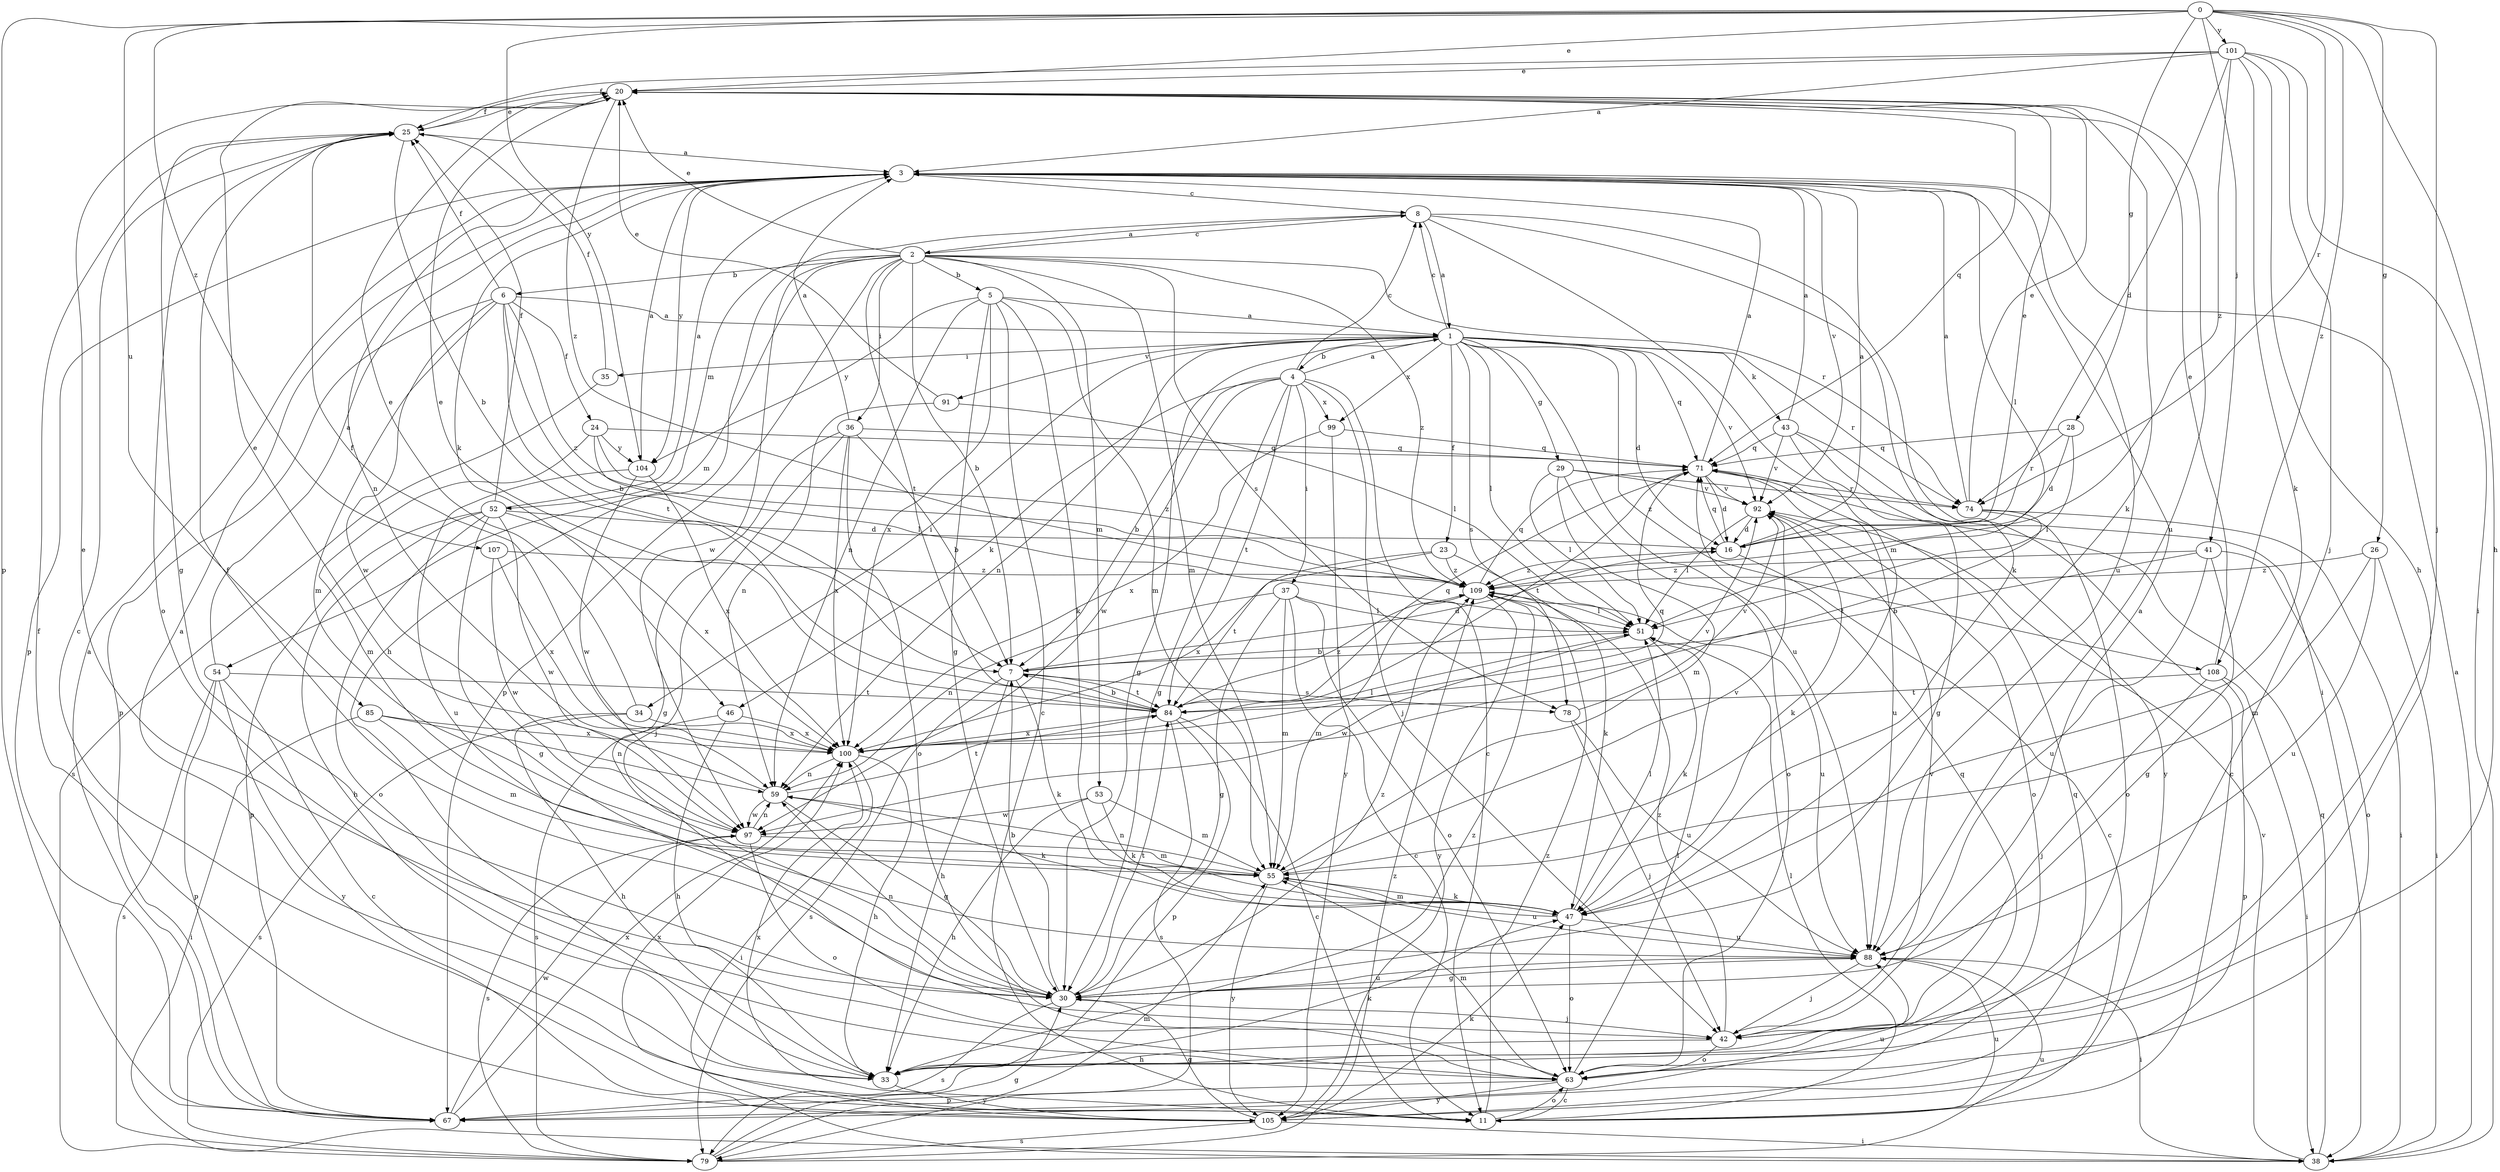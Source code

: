 strict digraph  {
0;
1;
2;
3;
4;
5;
6;
7;
8;
11;
16;
20;
23;
24;
25;
26;
28;
29;
30;
33;
34;
35;
36;
37;
38;
41;
42;
43;
46;
47;
51;
52;
53;
54;
55;
59;
63;
67;
71;
74;
78;
79;
84;
85;
88;
91;
92;
97;
99;
100;
101;
104;
105;
107;
108;
109;
0 -> 20  [label=e];
0 -> 26  [label=g];
0 -> 28  [label=g];
0 -> 33  [label=h];
0 -> 41  [label=j];
0 -> 42  [label=j];
0 -> 67  [label=p];
0 -> 74  [label=r];
0 -> 85  [label=u];
0 -> 101  [label=y];
0 -> 104  [label=y];
0 -> 107  [label=z];
0 -> 108  [label=z];
1 -> 4  [label=b];
1 -> 8  [label=c];
1 -> 16  [label=d];
1 -> 23  [label=f];
1 -> 29  [label=g];
1 -> 30  [label=g];
1 -> 34  [label=i];
1 -> 35  [label=i];
1 -> 43  [label=k];
1 -> 51  [label=l];
1 -> 59  [label=n];
1 -> 71  [label=q];
1 -> 74  [label=r];
1 -> 78  [label=s];
1 -> 88  [label=u];
1 -> 91  [label=v];
1 -> 92  [label=v];
1 -> 99  [label=x];
1 -> 108  [label=z];
2 -> 5  [label=b];
2 -> 6  [label=b];
2 -> 7  [label=b];
2 -> 8  [label=c];
2 -> 20  [label=e];
2 -> 36  [label=i];
2 -> 52  [label=m];
2 -> 53  [label=m];
2 -> 54  [label=m];
2 -> 55  [label=m];
2 -> 67  [label=p];
2 -> 74  [label=r];
2 -> 78  [label=s];
2 -> 84  [label=t];
2 -> 97  [label=w];
2 -> 109  [label=z];
3 -> 8  [label=c];
3 -> 46  [label=k];
3 -> 51  [label=l];
3 -> 59  [label=n];
3 -> 67  [label=p];
3 -> 88  [label=u];
3 -> 92  [label=v];
3 -> 104  [label=y];
4 -> 1  [label=a];
4 -> 7  [label=b];
4 -> 8  [label=c];
4 -> 11  [label=c];
4 -> 30  [label=g];
4 -> 37  [label=i];
4 -> 42  [label=j];
4 -> 46  [label=k];
4 -> 84  [label=t];
4 -> 97  [label=w];
4 -> 99  [label=x];
5 -> 1  [label=a];
5 -> 11  [label=c];
5 -> 30  [label=g];
5 -> 47  [label=k];
5 -> 55  [label=m];
5 -> 59  [label=n];
5 -> 100  [label=x];
5 -> 104  [label=y];
6 -> 1  [label=a];
6 -> 7  [label=b];
6 -> 24  [label=f];
6 -> 25  [label=f];
6 -> 55  [label=m];
6 -> 67  [label=p];
6 -> 84  [label=t];
6 -> 97  [label=w];
6 -> 109  [label=z];
7 -> 16  [label=d];
7 -> 33  [label=h];
7 -> 47  [label=k];
7 -> 78  [label=s];
7 -> 79  [label=s];
7 -> 84  [label=t];
8 -> 1  [label=a];
8 -> 2  [label=a];
8 -> 33  [label=h];
8 -> 38  [label=i];
8 -> 47  [label=k];
8 -> 55  [label=m];
11 -> 51  [label=l];
11 -> 63  [label=o];
11 -> 88  [label=u];
11 -> 100  [label=x];
11 -> 109  [label=z];
16 -> 3  [label=a];
16 -> 11  [label=c];
16 -> 20  [label=e];
16 -> 71  [label=q];
16 -> 109  [label=z];
20 -> 25  [label=f];
20 -> 47  [label=k];
20 -> 71  [label=q];
20 -> 88  [label=u];
20 -> 109  [label=z];
23 -> 47  [label=k];
23 -> 84  [label=t];
23 -> 100  [label=x];
23 -> 109  [label=z];
24 -> 51  [label=l];
24 -> 55  [label=m];
24 -> 71  [label=q];
24 -> 104  [label=y];
24 -> 109  [label=z];
25 -> 3  [label=a];
25 -> 7  [label=b];
25 -> 11  [label=c];
25 -> 20  [label=e];
25 -> 30  [label=g];
25 -> 63  [label=o];
26 -> 38  [label=i];
26 -> 55  [label=m];
26 -> 88  [label=u];
26 -> 109  [label=z];
28 -> 16  [label=d];
28 -> 51  [label=l];
28 -> 71  [label=q];
28 -> 74  [label=r];
29 -> 51  [label=l];
29 -> 55  [label=m];
29 -> 63  [label=o];
29 -> 74  [label=r];
29 -> 92  [label=v];
30 -> 7  [label=b];
30 -> 20  [label=e];
30 -> 25  [label=f];
30 -> 42  [label=j];
30 -> 59  [label=n];
30 -> 79  [label=s];
30 -> 84  [label=t];
30 -> 88  [label=u];
30 -> 109  [label=z];
33 -> 3  [label=a];
33 -> 47  [label=k];
33 -> 71  [label=q];
33 -> 105  [label=y];
33 -> 109  [label=z];
34 -> 20  [label=e];
34 -> 33  [label=h];
34 -> 79  [label=s];
34 -> 100  [label=x];
35 -> 25  [label=f];
35 -> 79  [label=s];
36 -> 3  [label=a];
36 -> 7  [label=b];
36 -> 30  [label=g];
36 -> 42  [label=j];
36 -> 63  [label=o];
36 -> 71  [label=q];
36 -> 100  [label=x];
37 -> 11  [label=c];
37 -> 30  [label=g];
37 -> 51  [label=l];
37 -> 55  [label=m];
37 -> 59  [label=n];
37 -> 63  [label=o];
38 -> 3  [label=a];
38 -> 71  [label=q];
38 -> 92  [label=v];
41 -> 7  [label=b];
41 -> 30  [label=g];
41 -> 63  [label=o];
41 -> 88  [label=u];
41 -> 109  [label=z];
42 -> 3  [label=a];
42 -> 33  [label=h];
42 -> 63  [label=o];
42 -> 92  [label=v];
42 -> 109  [label=z];
43 -> 3  [label=a];
43 -> 11  [label=c];
43 -> 30  [label=g];
43 -> 71  [label=q];
43 -> 92  [label=v];
43 -> 105  [label=y];
46 -> 33  [label=h];
46 -> 79  [label=s];
46 -> 100  [label=x];
47 -> 51  [label=l];
47 -> 55  [label=m];
47 -> 63  [label=o];
47 -> 88  [label=u];
51 -> 7  [label=b];
51 -> 47  [label=k];
51 -> 97  [label=w];
52 -> 3  [label=a];
52 -> 16  [label=d];
52 -> 25  [label=f];
52 -> 30  [label=g];
52 -> 33  [label=h];
52 -> 63  [label=o];
52 -> 67  [label=p];
52 -> 97  [label=w];
52 -> 100  [label=x];
53 -> 33  [label=h];
53 -> 47  [label=k];
53 -> 55  [label=m];
53 -> 97  [label=w];
54 -> 3  [label=a];
54 -> 11  [label=c];
54 -> 67  [label=p];
54 -> 79  [label=s];
54 -> 84  [label=t];
54 -> 105  [label=y];
55 -> 47  [label=k];
55 -> 59  [label=n];
55 -> 88  [label=u];
55 -> 92  [label=v];
55 -> 105  [label=y];
59 -> 20  [label=e];
59 -> 30  [label=g];
59 -> 47  [label=k];
59 -> 84  [label=t];
59 -> 97  [label=w];
63 -> 11  [label=c];
63 -> 51  [label=l];
63 -> 55  [label=m];
63 -> 67  [label=p];
63 -> 105  [label=y];
67 -> 3  [label=a];
67 -> 88  [label=u];
67 -> 97  [label=w];
67 -> 100  [label=x];
71 -> 3  [label=a];
71 -> 16  [label=d];
71 -> 74  [label=r];
71 -> 84  [label=t];
71 -> 88  [label=u];
71 -> 92  [label=v];
74 -> 3  [label=a];
74 -> 20  [label=e];
74 -> 38  [label=i];
74 -> 63  [label=o];
74 -> 84  [label=t];
78 -> 42  [label=j];
78 -> 88  [label=u];
78 -> 92  [label=v];
79 -> 30  [label=g];
79 -> 55  [label=m];
79 -> 88  [label=u];
79 -> 109  [label=z];
84 -> 7  [label=b];
84 -> 11  [label=c];
84 -> 20  [label=e];
84 -> 67  [label=p];
84 -> 71  [label=q];
84 -> 79  [label=s];
84 -> 100  [label=x];
84 -> 109  [label=z];
85 -> 38  [label=i];
85 -> 55  [label=m];
85 -> 59  [label=n];
85 -> 100  [label=x];
88 -> 30  [label=g];
88 -> 38  [label=i];
88 -> 42  [label=j];
91 -> 20  [label=e];
91 -> 51  [label=l];
91 -> 59  [label=n];
92 -> 16  [label=d];
92 -> 47  [label=k];
92 -> 51  [label=l];
92 -> 63  [label=o];
97 -> 55  [label=m];
97 -> 59  [label=n];
97 -> 63  [label=o];
97 -> 79  [label=s];
99 -> 71  [label=q];
99 -> 100  [label=x];
99 -> 105  [label=y];
100 -> 25  [label=f];
100 -> 33  [label=h];
100 -> 38  [label=i];
100 -> 51  [label=l];
100 -> 59  [label=n];
100 -> 71  [label=q];
100 -> 92  [label=v];
101 -> 3  [label=a];
101 -> 16  [label=d];
101 -> 20  [label=e];
101 -> 25  [label=f];
101 -> 33  [label=h];
101 -> 38  [label=i];
101 -> 42  [label=j];
101 -> 47  [label=k];
101 -> 109  [label=z];
104 -> 3  [label=a];
104 -> 88  [label=u];
104 -> 97  [label=w];
104 -> 100  [label=x];
105 -> 25  [label=f];
105 -> 30  [label=g];
105 -> 38  [label=i];
105 -> 47  [label=k];
105 -> 71  [label=q];
105 -> 79  [label=s];
105 -> 100  [label=x];
107 -> 97  [label=w];
107 -> 100  [label=x];
107 -> 109  [label=z];
108 -> 20  [label=e];
108 -> 38  [label=i];
108 -> 42  [label=j];
108 -> 67  [label=p];
108 -> 84  [label=t];
109 -> 51  [label=l];
109 -> 55  [label=m];
109 -> 71  [label=q];
109 -> 88  [label=u];
109 -> 105  [label=y];
}
